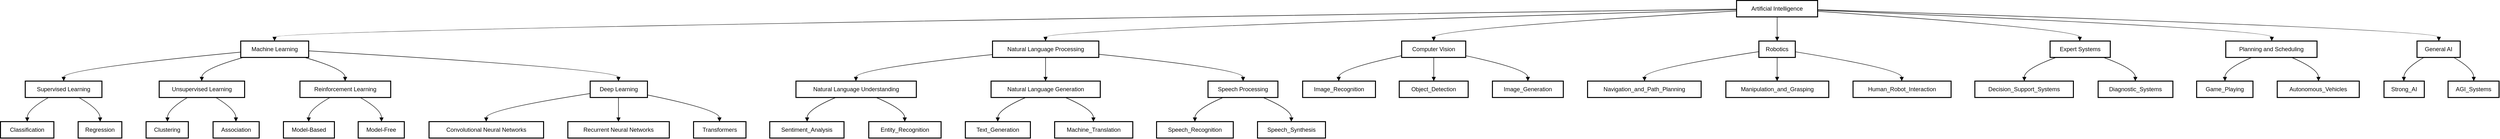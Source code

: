 <mxfile version="24.3.1" type="github">
  <diagram name="Page-1" id="9s_VgViNMeHV7FSrBPHC">
    <mxGraphModel dx="1690" dy="902" grid="0" gridSize="10" guides="1" tooltips="1" connect="1" arrows="1" fold="1" page="1" pageScale="1" pageWidth="1600" pageHeight="900" math="0" shadow="0">
      <root>
        <mxCell id="0" />
        <mxCell id="1" parent="0" />
        <mxCell id="OQliHU4YAgJp6lG1vNW5-1" value="Artificial Intelligence" style="whiteSpace=wrap;strokeWidth=2;hachureGap=4;fontFamily=Helvetica;" vertex="1" parent="1">
          <mxGeometry x="3597" y="20" width="167" height="34" as="geometry" />
        </mxCell>
        <mxCell id="OQliHU4YAgJp6lG1vNW5-2" value="Machine Learning" style="whiteSpace=wrap;strokeWidth=2;hachureGap=4;fontFamily=Helvetica;" vertex="1" parent="1">
          <mxGeometry x="515" y="104" width="140" height="34" as="geometry" />
        </mxCell>
        <mxCell id="OQliHU4YAgJp6lG1vNW5-3" value="Natural Language Processing" style="whiteSpace=wrap;strokeWidth=2;hachureGap=4;fontFamily=Helvetica;" vertex="1" parent="1">
          <mxGeometry x="2064" y="104" width="219" height="34" as="geometry" />
        </mxCell>
        <mxCell id="OQliHU4YAgJp6lG1vNW5-4" value="Computer Vision" style="whiteSpace=wrap;strokeWidth=2;hachureGap=4;fontFamily=Helvetica;" vertex="1" parent="1">
          <mxGeometry x="2907" y="104" width="132" height="34" as="geometry" />
        </mxCell>
        <mxCell id="OQliHU4YAgJp6lG1vNW5-5" value="Robotics" style="whiteSpace=wrap;strokeWidth=2;hachureGap=4;fontFamily=Helvetica;" vertex="1" parent="1">
          <mxGeometry x="3643" y="104" width="75" height="34" as="geometry" />
        </mxCell>
        <mxCell id="OQliHU4YAgJp6lG1vNW5-6" value="Expert Systems" style="whiteSpace=wrap;strokeWidth=2;hachureGap=4;fontFamily=Helvetica;" vertex="1" parent="1">
          <mxGeometry x="4243" y="104" width="124" height="34" as="geometry" />
        </mxCell>
        <mxCell id="OQliHU4YAgJp6lG1vNW5-7" value="Planning and Scheduling" style="whiteSpace=wrap;strokeWidth=2;hachureGap=4;fontFamily=Helvetica;" vertex="1" parent="1">
          <mxGeometry x="4605" y="104" width="188" height="34" as="geometry" />
        </mxCell>
        <mxCell id="OQliHU4YAgJp6lG1vNW5-8" value="General AI" style="whiteSpace=wrap;strokeWidth=2;hachureGap=4;fontFamily=Helvetica;" vertex="1" parent="1">
          <mxGeometry x="4999" y="104" width="89" height="34" as="geometry" />
        </mxCell>
        <mxCell id="OQliHU4YAgJp6lG1vNW5-9" value="Supervised Learning" style="whiteSpace=wrap;strokeWidth=2;hachureGap=4;fontFamily=Helvetica;" vertex="1" parent="1">
          <mxGeometry x="71" y="187" width="158" height="34" as="geometry" />
        </mxCell>
        <mxCell id="OQliHU4YAgJp6lG1vNW5-10" value="Unsupervised Learning" style="whiteSpace=wrap;strokeWidth=2;hachureGap=4;fontFamily=Helvetica;" vertex="1" parent="1">
          <mxGeometry x="347" y="187" width="176" height="34" as="geometry" />
        </mxCell>
        <mxCell id="OQliHU4YAgJp6lG1vNW5-11" value="Reinforcement Learning" style="whiteSpace=wrap;strokeWidth=2;hachureGap=4;fontFamily=Helvetica;" vertex="1" parent="1">
          <mxGeometry x="637" y="187" width="187" height="34" as="geometry" />
        </mxCell>
        <mxCell id="OQliHU4YAgJp6lG1vNW5-12" value="Deep Learning" style="whiteSpace=wrap;strokeWidth=2;hachureGap=4;fontFamily=Helvetica;" vertex="1" parent="1">
          <mxGeometry x="1235" y="187" width="118" height="34" as="geometry" />
        </mxCell>
        <mxCell id="OQliHU4YAgJp6lG1vNW5-13" value="Classification" style="whiteSpace=wrap;strokeWidth=2;hachureGap=4;fontFamily=Helvetica;" vertex="1" parent="1">
          <mxGeometry x="20" y="271" width="110" height="34" as="geometry" />
        </mxCell>
        <mxCell id="OQliHU4YAgJp6lG1vNW5-14" value="Regression" style="whiteSpace=wrap;strokeWidth=2;hachureGap=4;fontFamily=Helvetica;" vertex="1" parent="1">
          <mxGeometry x="180" y="271" width="90" height="34" as="geometry" />
        </mxCell>
        <mxCell id="OQliHU4YAgJp6lG1vNW5-15" value="Clustering" style="whiteSpace=wrap;strokeWidth=2;hachureGap=4;fontFamily=Helvetica;" vertex="1" parent="1">
          <mxGeometry x="320" y="271" width="87" height="34" as="geometry" />
        </mxCell>
        <mxCell id="OQliHU4YAgJp6lG1vNW5-16" value="Association" style="whiteSpace=wrap;strokeWidth=2;hachureGap=4;fontFamily=Helvetica;" vertex="1" parent="1">
          <mxGeometry x="458" y="271" width="95" height="34" as="geometry" />
        </mxCell>
        <mxCell id="OQliHU4YAgJp6lG1vNW5-17" value="Model-Based" style="whiteSpace=wrap;strokeWidth=2;hachureGap=4;fontFamily=Helvetica;" vertex="1" parent="1">
          <mxGeometry x="603" y="271" width="105" height="34" as="geometry" />
        </mxCell>
        <mxCell id="OQliHU4YAgJp6lG1vNW5-18" value="Model-Free" style="whiteSpace=wrap;strokeWidth=2;hachureGap=4;fontFamily=Helvetica;" vertex="1" parent="1">
          <mxGeometry x="757" y="271" width="95" height="34" as="geometry" />
        </mxCell>
        <mxCell id="OQliHU4YAgJp6lG1vNW5-19" value="Convolutional Neural Networks" style="whiteSpace=wrap;strokeWidth=2;hachureGap=4;fontFamily=Helvetica;" vertex="1" parent="1">
          <mxGeometry x="903" y="271" width="236" height="34" as="geometry" />
        </mxCell>
        <mxCell id="OQliHU4YAgJp6lG1vNW5-20" value="Recurrent Neural Networks" style="whiteSpace=wrap;strokeWidth=2;hachureGap=4;fontFamily=Helvetica;" vertex="1" parent="1">
          <mxGeometry x="1189" y="271" width="209" height="34" as="geometry" />
        </mxCell>
        <mxCell id="OQliHU4YAgJp6lG1vNW5-21" value="Transformers" style="whiteSpace=wrap;strokeWidth=2;hachureGap=4;fontFamily=Helvetica;" vertex="1" parent="1">
          <mxGeometry x="1448" y="271" width="108" height="34" as="geometry" />
        </mxCell>
        <mxCell id="OQliHU4YAgJp6lG1vNW5-22" value="Natural Language Understanding" style="whiteSpace=wrap;strokeWidth=2;hachureGap=4;fontFamily=Helvetica;" vertex="1" parent="1">
          <mxGeometry x="1659" y="187" width="248" height="34" as="geometry" />
        </mxCell>
        <mxCell id="OQliHU4YAgJp6lG1vNW5-23" value="Natural Language Generation" style="whiteSpace=wrap;strokeWidth=2;hachureGap=4;fontFamily=Helvetica;" vertex="1" parent="1">
          <mxGeometry x="2061" y="187" width="225" height="34" as="geometry" />
        </mxCell>
        <mxCell id="OQliHU4YAgJp6lG1vNW5-24" value="Speech Processing" style="whiteSpace=wrap;strokeWidth=2;hachureGap=4;fontFamily=Helvetica;" vertex="1" parent="1">
          <mxGeometry x="2508" y="187" width="144" height="34" as="geometry" />
        </mxCell>
        <mxCell id="OQliHU4YAgJp6lG1vNW5-25" value="Sentiment_Analysis" style="whiteSpace=wrap;strokeWidth=2;hachureGap=4;fontFamily=Helvetica;" vertex="1" parent="1">
          <mxGeometry x="1605" y="271" width="153" height="34" as="geometry" />
        </mxCell>
        <mxCell id="OQliHU4YAgJp6lG1vNW5-26" value="Entity_Recognition" style="whiteSpace=wrap;strokeWidth=2;hachureGap=4;fontFamily=Helvetica;" vertex="1" parent="1">
          <mxGeometry x="1809" y="271" width="149" height="34" as="geometry" />
        </mxCell>
        <mxCell id="OQliHU4YAgJp6lG1vNW5-27" value="Text_Generation" style="whiteSpace=wrap;strokeWidth=2;hachureGap=4;fontFamily=Helvetica;" vertex="1" parent="1">
          <mxGeometry x="2008" y="271" width="134" height="34" as="geometry" />
        </mxCell>
        <mxCell id="OQliHU4YAgJp6lG1vNW5-28" value="Machine_Translation" style="whiteSpace=wrap;strokeWidth=2;hachureGap=4;fontFamily=Helvetica;" vertex="1" parent="1">
          <mxGeometry x="2192" y="271" width="161" height="34" as="geometry" />
        </mxCell>
        <mxCell id="OQliHU4YAgJp6lG1vNW5-29" value="Speech_Recognition" style="whiteSpace=wrap;strokeWidth=2;hachureGap=4;fontFamily=Helvetica;" vertex="1" parent="1">
          <mxGeometry x="2402" y="271" width="158" height="34" as="geometry" />
        </mxCell>
        <mxCell id="OQliHU4YAgJp6lG1vNW5-30" value="Speech_Synthesis" style="whiteSpace=wrap;strokeWidth=2;hachureGap=4;fontFamily=Helvetica;" vertex="1" parent="1">
          <mxGeometry x="2610" y="271" width="140" height="34" as="geometry" />
        </mxCell>
        <mxCell id="OQliHU4YAgJp6lG1vNW5-31" value="Image_Recognition" style="whiteSpace=wrap;strokeWidth=2;hachureGap=4;fontFamily=Helvetica;" vertex="1" parent="1">
          <mxGeometry x="2703" y="187" width="150" height="34" as="geometry" />
        </mxCell>
        <mxCell id="OQliHU4YAgJp6lG1vNW5-32" value="Object_Detection" style="whiteSpace=wrap;strokeWidth=2;hachureGap=4;fontFamily=Helvetica;" vertex="1" parent="1">
          <mxGeometry x="2902" y="187" width="142" height="34" as="geometry" />
        </mxCell>
        <mxCell id="OQliHU4YAgJp6lG1vNW5-33" value="Image_Generation" style="whiteSpace=wrap;strokeWidth=2;hachureGap=4;fontFamily=Helvetica;" vertex="1" parent="1">
          <mxGeometry x="3094" y="187" width="146" height="34" as="geometry" />
        </mxCell>
        <mxCell id="OQliHU4YAgJp6lG1vNW5-34" value="Navigation_and_Path_Planning" style="whiteSpace=wrap;strokeWidth=2;hachureGap=4;fontFamily=Helvetica;" vertex="1" parent="1">
          <mxGeometry x="3290" y="187" width="234" height="34" as="geometry" />
        </mxCell>
        <mxCell id="OQliHU4YAgJp6lG1vNW5-35" value="Manipulation_and_Grasping" style="whiteSpace=wrap;strokeWidth=2;hachureGap=4;fontFamily=Helvetica;" vertex="1" parent="1">
          <mxGeometry x="3575" y="187" width="212" height="34" as="geometry" />
        </mxCell>
        <mxCell id="OQliHU4YAgJp6lG1vNW5-36" value="Human_Robot_Interaction" style="whiteSpace=wrap;strokeWidth=2;hachureGap=4;fontFamily=Helvetica;" vertex="1" parent="1">
          <mxGeometry x="3837" y="187" width="202" height="34" as="geometry" />
        </mxCell>
        <mxCell id="OQliHU4YAgJp6lG1vNW5-37" value="Decision_Support_Systems" style="whiteSpace=wrap;strokeWidth=2;hachureGap=4;fontFamily=Helvetica;" vertex="1" parent="1">
          <mxGeometry x="4088" y="187" width="203" height="34" as="geometry" />
        </mxCell>
        <mxCell id="OQliHU4YAgJp6lG1vNW5-38" value="Diagnostic_Systems" style="whiteSpace=wrap;strokeWidth=2;hachureGap=4;fontFamily=Helvetica;" vertex="1" parent="1">
          <mxGeometry x="4342" y="187" width="154" height="34" as="geometry" />
        </mxCell>
        <mxCell id="OQliHU4YAgJp6lG1vNW5-39" value="Game_Playing" style="whiteSpace=wrap;strokeWidth=2;hachureGap=4;fontFamily=Helvetica;" vertex="1" parent="1">
          <mxGeometry x="4545" y="187" width="116" height="34" as="geometry" />
        </mxCell>
        <mxCell id="OQliHU4YAgJp6lG1vNW5-40" value="Autonomous_Vehicles" style="whiteSpace=wrap;strokeWidth=2;hachureGap=4;fontFamily=Helvetica;" vertex="1" parent="1">
          <mxGeometry x="4711" y="187" width="169" height="34" as="geometry" />
        </mxCell>
        <mxCell id="OQliHU4YAgJp6lG1vNW5-41" value="Strong_AI" style="whiteSpace=wrap;strokeWidth=2;hachureGap=4;fontFamily=Helvetica;" vertex="1" parent="1">
          <mxGeometry x="4931" y="187" width="83" height="34" as="geometry" />
        </mxCell>
        <mxCell id="OQliHU4YAgJp6lG1vNW5-42" value="AGI_Systems" style="whiteSpace=wrap;strokeWidth=2;hachureGap=4;fontFamily=Helvetica;" vertex="1" parent="1">
          <mxGeometry x="5063" y="187" width="105" height="34" as="geometry" />
        </mxCell>
        <mxCell id="OQliHU4YAgJp6lG1vNW5-43" value="" style="curved=1;startArrow=none;endArrow=block;exitX=0.001;exitY=0.526;entryX=0.497;entryY=-0.015;rounded=0;hachureGap=4;fontFamily=Helvetica;" edge="1" parent="1" source="OQliHU4YAgJp6lG1vNW5-1" target="OQliHU4YAgJp6lG1vNW5-2">
          <mxGeometry relative="1" as="geometry">
            <Array as="points">
              <mxPoint x="585" y="79" />
            </Array>
          </mxGeometry>
        </mxCell>
        <mxCell id="OQliHU4YAgJp6lG1vNW5-44" value="" style="curved=1;startArrow=none;endArrow=block;exitX=0.001;exitY=0.561;entryX=0.499;entryY=-0.015;rounded=0;hachureGap=4;fontFamily=Helvetica;" edge="1" parent="1" source="OQliHU4YAgJp6lG1vNW5-1" target="OQliHU4YAgJp6lG1vNW5-3">
          <mxGeometry relative="1" as="geometry">
            <Array as="points">
              <mxPoint x="2173" y="79" />
            </Array>
          </mxGeometry>
        </mxCell>
        <mxCell id="OQliHU4YAgJp6lG1vNW5-45" value="" style="curved=1;startArrow=none;endArrow=block;exitX=0.001;exitY=0.637;entryX=0.501;entryY=-0.015;rounded=0;hachureGap=4;fontFamily=Helvetica;" edge="1" parent="1" source="OQliHU4YAgJp6lG1vNW5-1" target="OQliHU4YAgJp6lG1vNW5-4">
          <mxGeometry relative="1" as="geometry">
            <Array as="points">
              <mxPoint x="2973" y="79" />
            </Array>
          </mxGeometry>
        </mxCell>
        <mxCell id="OQliHU4YAgJp6lG1vNW5-46" value="" style="curved=1;startArrow=none;endArrow=block;exitX=0.501;exitY=0.985;entryX=0.502;entryY=-0.015;rounded=0;hachureGap=4;fontFamily=Helvetica;" edge="1" parent="1" source="OQliHU4YAgJp6lG1vNW5-1" target="OQliHU4YAgJp6lG1vNW5-5">
          <mxGeometry relative="1" as="geometry">
            <Array as="points" />
          </mxGeometry>
        </mxCell>
        <mxCell id="OQliHU4YAgJp6lG1vNW5-47" value="" style="curved=1;startArrow=none;endArrow=block;exitX=1.0;exitY=0.657;entryX=0.494;entryY=-0.015;rounded=0;hachureGap=4;fontFamily=Helvetica;" edge="1" parent="1" source="OQliHU4YAgJp6lG1vNW5-1" target="OQliHU4YAgJp6lG1vNW5-6">
          <mxGeometry relative="1" as="geometry">
            <Array as="points">
              <mxPoint x="4304" y="79" />
            </Array>
          </mxGeometry>
        </mxCell>
        <mxCell id="OQliHU4YAgJp6lG1vNW5-48" value="" style="curved=1;startArrow=none;endArrow=block;exitX=1.0;exitY=0.593;entryX=0.504;entryY=-0.015;rounded=0;hachureGap=4;fontFamily=Helvetica;" edge="1" parent="1" source="OQliHU4YAgJp6lG1vNW5-1" target="OQliHU4YAgJp6lG1vNW5-7">
          <mxGeometry relative="1" as="geometry">
            <Array as="points">
              <mxPoint x="4700" y="79" />
            </Array>
          </mxGeometry>
        </mxCell>
        <mxCell id="OQliHU4YAgJp6lG1vNW5-49" value="" style="curved=1;startArrow=none;endArrow=block;exitX=1.0;exitY=0.568;entryX=0.505;entryY=-0.015;rounded=0;hachureGap=4;fontFamily=Helvetica;" edge="1" parent="1" source="OQliHU4YAgJp6lG1vNW5-1" target="OQliHU4YAgJp6lG1vNW5-8">
          <mxGeometry relative="1" as="geometry">
            <Array as="points">
              <mxPoint x="5044" y="79" />
            </Array>
          </mxGeometry>
        </mxCell>
        <mxCell id="OQliHU4YAgJp6lG1vNW5-50" value="" style="curved=1;startArrow=none;endArrow=block;exitX=-0.003;exitY=0.676;entryX=0.502;entryY=0;rounded=0;hachureGap=4;fontFamily=Helvetica;" edge="1" parent="1" source="OQliHU4YAgJp6lG1vNW5-2" target="OQliHU4YAgJp6lG1vNW5-9">
          <mxGeometry relative="1" as="geometry">
            <Array as="points">
              <mxPoint x="150" y="162" />
            </Array>
          </mxGeometry>
        </mxCell>
        <mxCell id="OQliHU4YAgJp6lG1vNW5-51" value="" style="curved=1;startArrow=none;endArrow=block;exitX=0.067;exitY=0.971;entryX=0.498;entryY=0;rounded=0;hachureGap=4;fontFamily=Helvetica;" edge="1" parent="1" source="OQliHU4YAgJp6lG1vNW5-2" target="OQliHU4YAgJp6lG1vNW5-10">
          <mxGeometry relative="1" as="geometry">
            <Array as="points">
              <mxPoint x="435" y="162" />
            </Array>
          </mxGeometry>
        </mxCell>
        <mxCell id="OQliHU4YAgJp6lG1vNW5-52" value="" style="curved=1;startArrow=none;endArrow=block;exitX=0.914;exitY=0.971;entryX=0.498;entryY=0;rounded=0;hachureGap=4;fontFamily=Helvetica;" edge="1" parent="1" source="OQliHU4YAgJp6lG1vNW5-2" target="OQliHU4YAgJp6lG1vNW5-11">
          <mxGeometry relative="1" as="geometry">
            <Array as="points">
              <mxPoint x="730" y="162" />
            </Array>
          </mxGeometry>
        </mxCell>
        <mxCell id="OQliHU4YAgJp6lG1vNW5-53" value="" style="curved=1;startArrow=none;endArrow=block;exitX=0.996;exitY=0.599;entryX=0.494;entryY=0;rounded=0;hachureGap=4;fontFamily=Helvetica;" edge="1" parent="1" source="OQliHU4YAgJp6lG1vNW5-2" target="OQliHU4YAgJp6lG1vNW5-12">
          <mxGeometry relative="1" as="geometry">
            <Array as="points">
              <mxPoint x="1293" y="162" />
            </Array>
          </mxGeometry>
        </mxCell>
        <mxCell id="OQliHU4YAgJp6lG1vNW5-54" value="" style="curved=1;startArrow=none;endArrow=block;exitX=0.311;exitY=0.985;entryX=0.501;entryY=-0.015;rounded=0;hachureGap=4;fontFamily=Helvetica;" edge="1" parent="1" source="OQliHU4YAgJp6lG1vNW5-9" target="OQliHU4YAgJp6lG1vNW5-13">
          <mxGeometry relative="1" as="geometry">
            <Array as="points">
              <mxPoint x="75" y="246" />
            </Array>
          </mxGeometry>
        </mxCell>
        <mxCell id="OQliHU4YAgJp6lG1vNW5-55" value="" style="curved=1;startArrow=none;endArrow=block;exitX=0.692;exitY=0.985;entryX=0.504;entryY=-0.015;rounded=0;hachureGap=4;fontFamily=Helvetica;" edge="1" parent="1" source="OQliHU4YAgJp6lG1vNW5-9" target="OQliHU4YAgJp6lG1vNW5-14">
          <mxGeometry relative="1" as="geometry">
            <Array as="points">
              <mxPoint x="225" y="246" />
            </Array>
          </mxGeometry>
        </mxCell>
        <mxCell id="OQliHU4YAgJp6lG1vNW5-56" value="" style="curved=1;startArrow=none;endArrow=block;exitX=0.337;exitY=0.985;entryX=0.506;entryY=-0.015;rounded=0;hachureGap=4;fontFamily=Helvetica;" edge="1" parent="1" source="OQliHU4YAgJp6lG1vNW5-10" target="OQliHU4YAgJp6lG1vNW5-15">
          <mxGeometry relative="1" as="geometry">
            <Array as="points">
              <mxPoint x="364" y="246" />
            </Array>
          </mxGeometry>
        </mxCell>
        <mxCell id="OQliHU4YAgJp6lG1vNW5-57" value="" style="curved=1;startArrow=none;endArrow=block;exitX=0.658;exitY=0.985;entryX=0.496;entryY=-0.015;rounded=0;hachureGap=4;fontFamily=Helvetica;" edge="1" parent="1" source="OQliHU4YAgJp6lG1vNW5-10" target="OQliHU4YAgJp6lG1vNW5-16">
          <mxGeometry relative="1" as="geometry">
            <Array as="points">
              <mxPoint x="505" y="246" />
            </Array>
          </mxGeometry>
        </mxCell>
        <mxCell id="OQliHU4YAgJp6lG1vNW5-58" value="" style="curved=1;startArrow=none;endArrow=block;exitX=0.337;exitY=0.985;entryX=0.496;entryY=-0.015;rounded=0;hachureGap=4;fontFamily=Helvetica;" edge="1" parent="1" source="OQliHU4YAgJp6lG1vNW5-11" target="OQliHU4YAgJp6lG1vNW5-17">
          <mxGeometry relative="1" as="geometry">
            <Array as="points">
              <mxPoint x="655" y="246" />
            </Array>
          </mxGeometry>
        </mxCell>
        <mxCell id="OQliHU4YAgJp6lG1vNW5-59" value="" style="curved=1;startArrow=none;endArrow=block;exitX=0.659;exitY=0.985;entryX=0.506;entryY=-0.015;rounded=0;hachureGap=4;fontFamily=Helvetica;" edge="1" parent="1" source="OQliHU4YAgJp6lG1vNW5-11" target="OQliHU4YAgJp6lG1vNW5-18">
          <mxGeometry relative="1" as="geometry">
            <Array as="points">
              <mxPoint x="805" y="246" />
            </Array>
          </mxGeometry>
        </mxCell>
        <mxCell id="OQliHU4YAgJp6lG1vNW5-60" value="" style="curved=1;startArrow=none;endArrow=block;exitX=-0.004;exitY=0.758;entryX=0.499;entryY=-0.015;rounded=0;hachureGap=4;fontFamily=Helvetica;" edge="1" parent="1" source="OQliHU4YAgJp6lG1vNW5-12" target="OQliHU4YAgJp6lG1vNW5-19">
          <mxGeometry relative="1" as="geometry">
            <Array as="points">
              <mxPoint x="1021" y="246" />
            </Array>
          </mxGeometry>
        </mxCell>
        <mxCell id="OQliHU4YAgJp6lG1vNW5-61" value="" style="curved=1;startArrow=none;endArrow=block;exitX=0.494;exitY=0.985;entryX=0.499;entryY=-0.015;rounded=0;hachureGap=4;fontFamily=Helvetica;" edge="1" parent="1" source="OQliHU4YAgJp6lG1vNW5-12" target="OQliHU4YAgJp6lG1vNW5-20">
          <mxGeometry relative="1" as="geometry">
            <Array as="points" />
          </mxGeometry>
        </mxCell>
        <mxCell id="OQliHU4YAgJp6lG1vNW5-62" value="" style="curved=1;startArrow=none;endArrow=block;exitX=0.992;exitY=0.839;entryX=0.495;entryY=-0.015;rounded=0;hachureGap=4;fontFamily=Helvetica;" edge="1" parent="1" source="OQliHU4YAgJp6lG1vNW5-12" target="OQliHU4YAgJp6lG1vNW5-21">
          <mxGeometry relative="1" as="geometry">
            <Array as="points">
              <mxPoint x="1501" y="246" />
            </Array>
          </mxGeometry>
        </mxCell>
        <mxCell id="OQliHU4YAgJp6lG1vNW5-63" value="" style="curved=1;startArrow=none;endArrow=block;exitX=-0.0;exitY=0.822;entryX=0.498;entryY=0;rounded=0;hachureGap=4;fontFamily=Helvetica;" edge="1" parent="1" source="OQliHU4YAgJp6lG1vNW5-3" target="OQliHU4YAgJp6lG1vNW5-22">
          <mxGeometry relative="1" as="geometry">
            <Array as="points">
              <mxPoint x="1783" y="162" />
            </Array>
          </mxGeometry>
        </mxCell>
        <mxCell id="OQliHU4YAgJp6lG1vNW5-64" value="" style="curved=1;startArrow=none;endArrow=block;exitX=0.499;exitY=0.971;entryX=0.499;entryY=0;rounded=0;hachureGap=4;fontFamily=Helvetica;" edge="1" parent="1" source="OQliHU4YAgJp6lG1vNW5-3" target="OQliHU4YAgJp6lG1vNW5-23">
          <mxGeometry relative="1" as="geometry">
            <Array as="points" />
          </mxGeometry>
        </mxCell>
        <mxCell id="OQliHU4YAgJp6lG1vNW5-65" value="" style="curved=1;startArrow=none;endArrow=block;exitX=0.999;exitY=0.808;entryX=0.502;entryY=0;rounded=0;hachureGap=4;fontFamily=Helvetica;" edge="1" parent="1" source="OQliHU4YAgJp6lG1vNW5-3" target="OQliHU4YAgJp6lG1vNW5-24">
          <mxGeometry relative="1" as="geometry">
            <Array as="points">
              <mxPoint x="2580" y="162" />
            </Array>
          </mxGeometry>
        </mxCell>
        <mxCell id="OQliHU4YAgJp6lG1vNW5-66" value="" style="curved=1;startArrow=none;endArrow=block;exitX=0.336;exitY=0.985;entryX=0.503;entryY=-0.015;rounded=0;hachureGap=4;fontFamily=Helvetica;" edge="1" parent="1" source="OQliHU4YAgJp6lG1vNW5-22" target="OQliHU4YAgJp6lG1vNW5-25">
          <mxGeometry relative="1" as="geometry">
            <Array as="points">
              <mxPoint x="1682" y="246" />
            </Array>
          </mxGeometry>
        </mxCell>
        <mxCell id="OQliHU4YAgJp6lG1vNW5-67" value="" style="curved=1;startArrow=none;endArrow=block;exitX=0.661;exitY=0.985;entryX=0.498;entryY=-0.015;rounded=0;hachureGap=4;fontFamily=Helvetica;" edge="1" parent="1" source="OQliHU4YAgJp6lG1vNW5-22" target="OQliHU4YAgJp6lG1vNW5-26">
          <mxGeometry relative="1" as="geometry">
            <Array as="points">
              <mxPoint x="1883" y="246" />
            </Array>
          </mxGeometry>
        </mxCell>
        <mxCell id="OQliHU4YAgJp6lG1vNW5-68" value="" style="curved=1;startArrow=none;endArrow=block;exitX=0.323;exitY=0.985;entryX=0.498;entryY=-0.015;rounded=0;hachureGap=4;fontFamily=Helvetica;" edge="1" parent="1" source="OQliHU4YAgJp6lG1vNW5-23" target="OQliHU4YAgJp6lG1vNW5-27">
          <mxGeometry relative="1" as="geometry">
            <Array as="points">
              <mxPoint x="2075" y="246" />
            </Array>
          </mxGeometry>
        </mxCell>
        <mxCell id="OQliHU4YAgJp6lG1vNW5-69" value="" style="curved=1;startArrow=none;endArrow=block;exitX=0.675;exitY=0.985;entryX=0.496;entryY=-0.015;rounded=0;hachureGap=4;fontFamily=Helvetica;" edge="1" parent="1" source="OQliHU4YAgJp6lG1vNW5-23" target="OQliHU4YAgJp6lG1vNW5-28">
          <mxGeometry relative="1" as="geometry">
            <Array as="points">
              <mxPoint x="2272" y="246" />
            </Array>
          </mxGeometry>
        </mxCell>
        <mxCell id="OQliHU4YAgJp6lG1vNW5-70" value="" style="curved=1;startArrow=none;endArrow=block;exitX=0.225;exitY=0.985;entryX=0.5;entryY=-0.015;rounded=0;hachureGap=4;fontFamily=Helvetica;" edge="1" parent="1" source="OQliHU4YAgJp6lG1vNW5-24" target="OQliHU4YAgJp6lG1vNW5-29">
          <mxGeometry relative="1" as="geometry">
            <Array as="points">
              <mxPoint x="2481" y="246" />
            </Array>
          </mxGeometry>
        </mxCell>
        <mxCell id="OQliHU4YAgJp6lG1vNW5-71" value="" style="curved=1;startArrow=none;endArrow=block;exitX=0.779;exitY=0.985;entryX=0.497;entryY=-0.015;rounded=0;hachureGap=4;fontFamily=Helvetica;" edge="1" parent="1" source="OQliHU4YAgJp6lG1vNW5-24" target="OQliHU4YAgJp6lG1vNW5-30">
          <mxGeometry relative="1" as="geometry">
            <Array as="points">
              <mxPoint x="2680" y="246" />
            </Array>
          </mxGeometry>
        </mxCell>
        <mxCell id="OQliHU4YAgJp6lG1vNW5-72" value="" style="curved=1;startArrow=none;endArrow=block;exitX=-0.0;exitY=0.893;entryX=0.496;entryY=0;rounded=0;hachureGap=4;fontFamily=Helvetica;" edge="1" parent="1" source="OQliHU4YAgJp6lG1vNW5-4" target="OQliHU4YAgJp6lG1vNW5-31">
          <mxGeometry relative="1" as="geometry">
            <Array as="points">
              <mxPoint x="2777" y="162" />
            </Array>
          </mxGeometry>
        </mxCell>
        <mxCell id="OQliHU4YAgJp6lG1vNW5-73" value="" style="curved=1;startArrow=none;endArrow=block;exitX=0.501;exitY=0.971;entryX=0.501;entryY=0;rounded=0;hachureGap=4;fontFamily=Helvetica;" edge="1" parent="1" source="OQliHU4YAgJp6lG1vNW5-4" target="OQliHU4YAgJp6lG1vNW5-32">
          <mxGeometry relative="1" as="geometry">
            <Array as="points" />
          </mxGeometry>
        </mxCell>
        <mxCell id="OQliHU4YAgJp6lG1vNW5-74" value="" style="curved=1;startArrow=none;endArrow=block;exitX=1.002;exitY=0.897;entryX=0.5;entryY=0;rounded=0;hachureGap=4;fontFamily=Helvetica;" edge="1" parent="1" source="OQliHU4YAgJp6lG1vNW5-4" target="OQliHU4YAgJp6lG1vNW5-33">
          <mxGeometry relative="1" as="geometry">
            <Array as="points">
              <mxPoint x="3167" y="162" />
            </Array>
          </mxGeometry>
        </mxCell>
        <mxCell id="OQliHU4YAgJp6lG1vNW5-75" value="" style="curved=1;startArrow=none;endArrow=block;exitX=0.001;exitY=0.647;entryX=0.502;entryY=0;rounded=0;hachureGap=4;fontFamily=Helvetica;" edge="1" parent="1" source="OQliHU4YAgJp6lG1vNW5-5" target="OQliHU4YAgJp6lG1vNW5-34">
          <mxGeometry relative="1" as="geometry">
            <Array as="points">
              <mxPoint x="3407" y="162" />
            </Array>
          </mxGeometry>
        </mxCell>
        <mxCell id="OQliHU4YAgJp6lG1vNW5-76" value="" style="curved=1;startArrow=none;endArrow=block;exitX=0.502;exitY=0.971;entryX=0.498;entryY=0;rounded=0;hachureGap=4;fontFamily=Helvetica;" edge="1" parent="1" source="OQliHU4YAgJp6lG1vNW5-5" target="OQliHU4YAgJp6lG1vNW5-35">
          <mxGeometry relative="1" as="geometry">
            <Array as="points" />
          </mxGeometry>
        </mxCell>
        <mxCell id="OQliHU4YAgJp6lG1vNW5-77" value="" style="curved=1;startArrow=none;endArrow=block;exitX=1.002;exitY=0.657;entryX=0.497;entryY=0;rounded=0;hachureGap=4;fontFamily=Helvetica;" edge="1" parent="1" source="OQliHU4YAgJp6lG1vNW5-5" target="OQliHU4YAgJp6lG1vNW5-36">
          <mxGeometry relative="1" as="geometry">
            <Array as="points">
              <mxPoint x="3937" y="162" />
            </Array>
          </mxGeometry>
        </mxCell>
        <mxCell id="OQliHU4YAgJp6lG1vNW5-78" value="" style="curved=1;startArrow=none;endArrow=block;exitX=0.124;exitY=0.971;entryX=0.502;entryY=0;rounded=0;hachureGap=4;fontFamily=Helvetica;" edge="1" parent="1" source="OQliHU4YAgJp6lG1vNW5-6" target="OQliHU4YAgJp6lG1vNW5-37">
          <mxGeometry relative="1" as="geometry">
            <Array as="points">
              <mxPoint x="4190" y="162" />
            </Array>
          </mxGeometry>
        </mxCell>
        <mxCell id="OQliHU4YAgJp6lG1vNW5-79" value="" style="curved=1;startArrow=none;endArrow=block;exitX=0.864;exitY=0.971;entryX=0.497;entryY=0;rounded=0;hachureGap=4;fontFamily=Helvetica;" edge="1" parent="1" source="OQliHU4YAgJp6lG1vNW5-6" target="OQliHU4YAgJp6lG1vNW5-38">
          <mxGeometry relative="1" as="geometry">
            <Array as="points">
              <mxPoint x="4419" y="162" />
            </Array>
          </mxGeometry>
        </mxCell>
        <mxCell id="OQliHU4YAgJp6lG1vNW5-80" value="" style="curved=1;startArrow=none;endArrow=block;exitX=0.298;exitY=0.971;entryX=0.503;entryY=0;rounded=0;hachureGap=4;fontFamily=Helvetica;" edge="1" parent="1" source="OQliHU4YAgJp6lG1vNW5-7" target="OQliHU4YAgJp6lG1vNW5-39">
          <mxGeometry relative="1" as="geometry">
            <Array as="points">
              <mxPoint x="4603" y="162" />
            </Array>
          </mxGeometry>
        </mxCell>
        <mxCell id="OQliHU4YAgJp6lG1vNW5-81" value="" style="curved=1;startArrow=none;endArrow=block;exitX=0.709;exitY=0.971;entryX=0.503;entryY=0;rounded=0;hachureGap=4;fontFamily=Helvetica;" edge="1" parent="1" source="OQliHU4YAgJp6lG1vNW5-7" target="OQliHU4YAgJp6lG1vNW5-40">
          <mxGeometry relative="1" as="geometry">
            <Array as="points">
              <mxPoint x="4796" y="162" />
            </Array>
          </mxGeometry>
        </mxCell>
        <mxCell id="OQliHU4YAgJp6lG1vNW5-82" value="" style="curved=1;startArrow=none;endArrow=block;exitX=0.18;exitY=0.971;entryX=0.493;entryY=0;rounded=0;hachureGap=4;fontFamily=Helvetica;" edge="1" parent="1" source="OQliHU4YAgJp6lG1vNW5-8" target="OQliHU4YAgJp6lG1vNW5-41">
          <mxGeometry relative="1" as="geometry">
            <Array as="points">
              <mxPoint x="4972" y="162" />
            </Array>
          </mxGeometry>
        </mxCell>
        <mxCell id="OQliHU4YAgJp6lG1vNW5-83" value="" style="curved=1;startArrow=none;endArrow=block;exitX=0.829;exitY=0.971;entryX=0.504;entryY=0;rounded=0;hachureGap=4;fontFamily=Helvetica;" edge="1" parent="1" source="OQliHU4YAgJp6lG1vNW5-8" target="OQliHU4YAgJp6lG1vNW5-42">
          <mxGeometry relative="1" as="geometry">
            <Array as="points">
              <mxPoint x="5116" y="162" />
            </Array>
          </mxGeometry>
        </mxCell>
      </root>
    </mxGraphModel>
  </diagram>
</mxfile>
